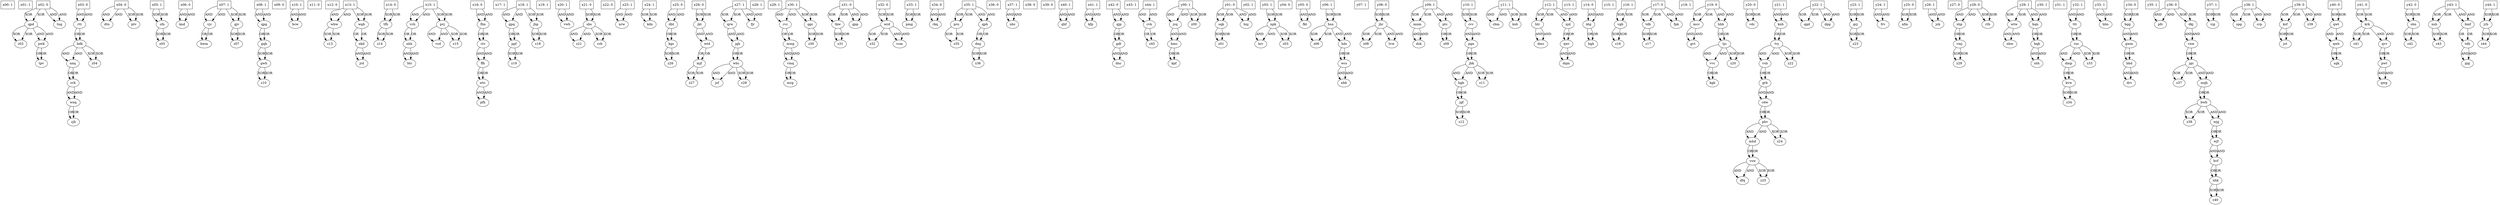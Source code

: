 digraph G {
    x00 [label="x00: 1", shape=box];
    x01 [label="x01: 1", shape=box];
    x02 [label="x02: 0", shape=box];
    x03 [label="x03: 0", shape=box];
    x04 [label="x04: 0", shape=box];
    x05 [label="x05: 1", shape=box];
    x06 [label="x06: 0", shape=box];
    x07 [label="x07: 1", shape=box];
    x08 [label="x08: 1", shape=box];
    x09 [label="x09: 0", shape=box];
    x10 [label="x10: 1", shape=box];
    x11 [label="x11: 0", shape=box];
    x12 [label="x12: 0", shape=box];
    x13 [label="x13: 1", shape=box];
    x14 [label="x14: 0", shape=box];
    x15 [label="x15: 1", shape=box];
    x16 [label="x16: 0", shape=box];
    x17 [label="x17: 1", shape=box];
    x18 [label="x18: 1", shape=box];
    x19 [label="x19: 1", shape=box];
    x20 [label="x20: 1", shape=box];
    x21 [label="x21: 0", shape=box];
    x22 [label="x22: 0", shape=box];
    x23 [label="x23: 1", shape=box];
    x24 [label="x24: 1", shape=box];
    x25 [label="x25: 0", shape=box];
    x26 [label="x26: 0", shape=box];
    x27 [label="x27: 1", shape=box];
    x28 [label="x28: 1", shape=box];
    x29 [label="x29: 1", shape=box];
    x30 [label="x30: 1", shape=box];
    x31 [label="x31: 0", shape=box];
    x32 [label="x32: 0", shape=box];
    x33 [label="x33: 1", shape=box];
    x34 [label="x34: 0", shape=box];
    x35 [label="x35: 1", shape=box];
    x36 [label="x36: 0", shape=box];
    x37 [label="x37: 1", shape=box];
    x38 [label="x38: 0", shape=box];
    x39 [label="x39: 0", shape=box];
    x40 [label="x40: 1", shape=box];
    x41 [label="x41: 1", shape=box];
    x42 [label="x42: 0", shape=box];
    x43 [label="x43: 1", shape=box];
    x44 [label="x44: 1", shape=box];
    y00 [label="y00: 1", shape=box];
    y01 [label="y01: 0", shape=box];
    y02 [label="y02: 1", shape=box];
    y03 [label="y03: 1", shape=box];
    y04 [label="y04: 0", shape=box];
    y05 [label="y05: 0", shape=box];
    y06 [label="y06: 1", shape=box];
    y07 [label="y07: 1", shape=box];
    y08 [label="y08: 0", shape=box];
    y09 [label="y09: 1", shape=box];
    y10 [label="y10: 1", shape=box];
    y11 [label="y11: 1", shape=box];
    y12 [label="y12: 1", shape=box];
    y13 [label="y13: 1", shape=box];
    y14 [label="y14: 0", shape=box];
    y15 [label="y15: 1", shape=box];
    y16 [label="y16: 1", shape=box];
    y17 [label="y17: 0", shape=box];
    y18 [label="y18: 1", shape=box];
    y19 [label="y19: 0", shape=box];
    y20 [label="y20: 0", shape=box];
    y21 [label="y21: 1", shape=box];
    y22 [label="y22: 1", shape=box];
    y23 [label="y23: 1", shape=box];
    y24 [label="y24: 1", shape=box];
    y25 [label="y25: 0", shape=box];
    y26 [label="y26: 1", shape=box];
    y27 [label="y27: 0", shape=box];
    y28 [label="y28: 0", shape=box];
    y29 [label="y29: 1", shape=box];
    y30 [label="y30: 1", shape=box];
    y31 [label="y31: 1", shape=box];
    y32 [label="y32: 1", shape=box];
    y33 [label="y33: 1", shape=box];
    y34 [label="y34: 0", shape=box];
    y35 [label="y35: 1", shape=box];
    y36 [label="y36: 0", shape=box];
    y37 [label="y37: 1", shape=box];
    y38 [label="y38: 1", shape=box];
    y39 [label="y39: 0", shape=box];
    y40 [label="y40: 0", shape=box];
    y41 [label="y41: 0", shape=box];
    y42 [label="y42: 0", shape=box];
    y43 [label="y43: 1", shape=box];
    y44 [label="y44: 1", shape=box];
    wrd -> z32 [label="XOR"];
    wrd -> z32 [label="XOR"];
    y36 -> pfc [label="AND"];
    y36 -> pfc [label="AND"];
    jcq -> bmc [label="AND"];
    jcq -> bmc [label="AND"];
    nkd -> jrd [label="AND"];
    nkd -> jrd [label="AND"];
    y19 -> mcv [label="XOR"];
    y19 -> mcv [label="XOR"];
    y39 -> ksf [label="XOR"];
    y39 -> ksf [label="XOR"];
    whc -> jsf [label="AND"];
    whc -> jsf [label="AND"];
    y00 -> z00 [label="XOR"];
    y00 -> z00 [label="XOR"];
    jgc -> z37 [label="XOR"];
    jgc -> z37 [label="XOR"];
    x02 -> qpd [label="XOR"];
    x02 -> qpd [label="XOR"];
    wrd -> vcm [label="AND"];
    wrd -> vcm [label="AND"];
    y34 -> bgg [label="XOR"];
    y34 -> bgg [label="XOR"];
    vjc -> bwm [label="OR"];
    vjc -> bwm [label="OR"];
    x25 -> dbt [label="AND"];
    x25 -> dbt [label="AND"];
    wtw -> nbw [label="AND"];
    wtw -> nbw [label="AND"];
    vch -> nhh [label="OR"];
    vch -> nhh [label="OR"];
    rnc -> dmp [label="AND"];
    rnc -> dmp [label="AND"];
    x21 -> sbs [label="XOR"];
    x21 -> sbs [label="XOR"];
    qwr -> dqm [label="AND"];
    qwr -> dqm [label="AND"];
    nsb -> z43 [label="XOR"];
    nsb -> z43 [label="XOR"];
    gdt -> dnc [label="AND"];
    gdt -> dnc [label="AND"];
    y09 -> mnm [label="XOR"];
    y09 -> mnm [label="XOR"];
    y28 -> shp [label="AND"];
    y28 -> shp [label="AND"];
    y10 -> cvv [label="XOR"];
    y10 -> cvv [label="XOR"];
    pbv -> mhd [label="AND"];
    pbv -> mhd [label="AND"];
    krk -> z41 [label="XOR"];
    krk -> z41 [label="XOR"];
    cvv -> pgn [label="AND"];
    cvv -> pgn [label="AND"];
    y06 -> hsn [label="XOR"];
    y06 -> hsn [label="XOR"];
    dbt -> kgs [label="OR"];
    dbt -> kgs [label="OR"];
    y25 -> nfm [label="XOR"];
    y25 -> nfm [label="XOR"];
    ppf -> z19 [label="XOR"];
    ppf -> z19 [label="XOR"];
    y36 -> dkj [label="XOR"];
    y36 -> dkj [label="XOR"];
    nnq -> svk [label="OR"];
    nnq -> svk [label="OR"];
    dmj -> z36 [label="XOR"];
    dmj -> z36 [label="XOR"];
    x41 -> kfp [label="AND"];
    x41 -> kfp [label="AND"];
    x40 -> qhf [label="AND"];
    x40 -> qhf [label="AND"];
    bmc -> kpf [label="OR"];
    bmc -> kpf [label="OR"];
    dkj -> vnw [label="AND"];
    dkj -> vnw [label="AND"];
    x04 -> dtn [label="AND"];
    x04 -> dtn [label="AND"];
    y38 -> spg [label="XOR"];
    y38 -> spg [label="XOR"];
    bwb -> z38 [label="XOR"];
    bwb -> z38 [label="XOR"];
    jgh -> whc [label="OR"];
    jgh -> whc [label="OR"];
    cvk -> z45 [label="OR"];
    cvk -> z45 [label="OR"];
    x30 -> rvc [label="AND"];
    x30 -> rvc [label="AND"];
    nhk -> z40 [label="XOR"];
    nhk -> z40 [label="XOR"];
    rvc -> mwg [label="OR"];
    rvc -> mwg [label="OR"];
    whc -> z28 [label="XOR"];
    whc -> z28 [label="XOR"];
    krk -> qvv [label="AND"];
    krk -> qvv [label="AND"];
    y38 -> crp [label="AND"];
    y38 -> crp [label="AND"];
    sfn -> z05 [label="XOR"];
    sfn -> z05 [label="XOR"];
    ktg -> bgh [label="OR"];
    ktg -> bgh [label="OR"];
    y23 -> gcj [label="XOR"];
    y23 -> gcj [label="XOR"];
    x07 -> vjc [label="AND"];
    x07 -> vjc [label="AND"];
    hvf -> nhk [label="OR"];
    hvf -> nhk [label="OR"];
    vsw -> dfq [label="AND"];
    vsw -> dfq [label="AND"];
    x44 -> cvk [label="AND"];
    x44 -> cvk [label="AND"];
    vnw -> jgc [label="OR"];
    vnw -> jgc [label="OR"];
    qrw -> jgh [label="AND"];
    qrw -> jgh [label="AND"];
    grk -> cdw [label="AND"];
    grk -> cdw [label="AND"];
    hhb -> tjc [label="OR"];
    hhb -> tjc [label="OR"];
    vsw -> z25 [label="XOR"];
    vsw -> z25 [label="XOR"];
    bwb -> wjg [label="AND"];
    bwb -> wjg [label="AND"];
    pvj -> vcd [label="AND"];
    pvj -> vcd [label="AND"];
    sqk -> z01 [label="XOR"];
    sqk -> z01 [label="XOR"];
    x31 -> tkw [label="XOR"];
    x31 -> tkw [label="XOR"];
    rnc -> z33 [label="XOR"];
    rnc -> z33 [label="XOR"];
    y11 -> cbm [label="AND"];
    y11 -> cbm [label="AND"];
    y43 -> bmf [label="AND"];
    y43 -> bmf [label="AND"];
    sbs -> z21 [label="AND"];
    sbs -> z21 [label="AND"];
    bgg -> gwm [label="AND"];
    bgg -> gwm [label="AND"];
    y17 -> tdb [label="XOR"];
    y17 -> tdb [label="XOR"];
    qvv -> pwt [label="OR"];
    qvv -> pwt [label="OR"];
    x37 -> nbc [label="AND"];
    x37 -> nbc [label="AND"];
    x42 -> qjp [label="AND"];
    x42 -> qjp [label="AND"];
    y29 -> bqn [label="AND"];
    y29 -> bqn [label="AND"];
    dmp -> kvw [label="OR"];
    dmp -> kvw [label="OR"];
    x10 -> bcw [label="AND"];
    x10 -> bcw [label="AND"];
    y21 -> knb [label="AND"];
    y21 -> knb [label="AND"];
    y16 -> vgb [label="XOR"];
    y16 -> vgb [label="XOR"];
    x20 -> vwh [label="AND"];
    x20 -> vwh [label="AND"];
    hsn -> z06 [label="XOR"];
    hsn -> z06 [label="XOR"];
    gcj -> z23 [label="XOR"];
    gcj -> z23 [label="XOR"];
    pwt -> qwg [label="AND"];
    pwt -> qwg [label="AND"];
    gqb -> gwh [label="XOR"];
    gqb -> gwh [label="XOR"];
    jrb -> z44 [label="XOR"];
    jrb -> z44 [label="XOR"];
    x04 -> ptv [label="XOR"];
    x04 -> ptv [label="XOR"];
    vvc -> kgk [label="OR"];
    vvc -> kgk [label="OR"];
    vmj -> z29 [label="XOR"];
    vmj -> z29 [label="XOR"];
    tdh -> pjg [label="AND"];
    tdh -> pjg [label="AND"];
    wtc -> pfh [label="AND"];
    wtc -> pfh [label="AND"];
    x27 -> qrw [label="XOR"];
    x27 -> qrw [label="XOR"];
    mwg -> vmq [label="AND"];
    mwg -> vmq [label="AND"];
    y29 -> wtw [label="XOR"];
    y29 -> wtw [label="XOR"];
    y44 -> jrb [label="XOR"];
    y44 -> jrb [label="XOR"];
    qjp -> gdt [label="OR"];
    qjp -> gdt [label="OR"];
    y28 -> rtb [label="XOR"];
    y28 -> rtb [label="XOR"];
    x16 -> fhn [label="AND"];
    x16 -> fhn [label="AND"];
    gpq -> ppf [label="OR"];
    gpq -> ppf [label="OR"];
    jkt -> wtd [label="AND"];
    jkt -> wtd [label="AND"];
    vgb -> z16 [label="XOR"];
    vgb -> z16 [label="XOR"];
    y26 -> jck [label="AND"];
    y26 -> jck [label="AND"];
    qwt -> qwh [label="AND"];
    qwt -> qwh [label="AND"];
    wcs -> nbb [label="AND"];
    wcs -> nbb [label="AND"];
    wjf -> hvf [label="AND"];
    wjf -> hvf [label="AND"];
    x27 -> fjr [label="AND"];
    x27 -> fjr [label="AND"];
    bqb -> nth [label="AND"];
    bqb -> nth [label="AND"];
    jhr -> z08 [label="XOR"];
    jhr -> z08 [label="XOR"];
    htr -> dmc [label="AND"];
    htr -> dmc [label="AND"];
    cdw -> pbv [label="OR"];
    cdw -> pbv [label="OR"];
    qpd -> z02 [label="XOR"];
    qpd -> z02 [label="XOR"];
    jgf -> z12 [label="XOR"];
    jgf -> z12 [label="XOR"];
    x13 -> wbw [label="AND"];
    x13 -> wbw [label="AND"];
    y43 -> nsb [label="XOR"];
    y43 -> nsb [label="XOR"];
    rtt -> bdk [label="OR"];
    rtt -> bdk [label="OR"];
    pgn -> jbk [label="OR"];
    pgn -> jbk [label="OR"];
    kvw -> z34 [label="XOR"];
    kvw -> z34 [label="XOR"];
    x18 -> gpq [label="AND"];
    x18 -> gpq [label="AND"];
    jgc -> mqh [label="AND"];
    jgc -> mqh [label="AND"];
    x23 -> nrw [label="AND"];
    x23 -> nrw [label="AND"];
    ffh -> wtc [label="OR"];
    ffh -> wtc [label="OR"];
    tdb -> z17 [label="XOR"];
    tdb -> z17 [label="XOR"];
    x33 -> pmg [label="XOR"];
    x33 -> pmg [label="XOR"];
    y24 -> frv [label="AND"];
    y24 -> frv [label="AND"];
    mcv -> gvt [label="AND"];
    mcv -> gvt [label="AND"];
    pbv -> z24 [label="XOR"];
    pbv -> z24 [label="XOR"];
    x03 -> rtt [label="AND"];
    x03 -> rtt [label="AND"];
    fhn -> ctv [label="OR"];
    fhn -> ctv [label="OR"];
    jhr -> tvw [label="AND"];
    jhr -> tvw [label="AND"];
    gjv -> z07 [label="XOR"];
    gjv -> z07 [label="XOR"];
    ttt -> rnc [label="OR"];
    ttt -> rnc [label="OR"];
    wtd -> mjf [label="OR"];
    wtd -> mjf [label="OR"];
    mnm -> dsk [label="AND"];
    mnm -> dsk [label="AND"];
    jbp -> z18 [label="XOR"];
    jbp -> z18 [label="XOR"];
    mqh -> bwb [label="OR"];
    mqh -> bwb [label="OR"];
    x05 -> sfn [label="XOR"];
    x05 -> sfn [label="XOR"];
    wnq -> cjh [label="OR"];
    wnq -> cjh [label="OR"];
    x14 -> tfh [label="XOR"];
    x14 -> tfh [label="XOR"];
    y40 -> qwt [label="XOR"];
    y40 -> qwt [label="XOR"];
    x02 -> tng [label="AND"];
    x02 -> tng [label="AND"];
    x24 -> kdn [label="XOR"];
    x24 -> kdn [label="XOR"];
    hds -> wcs [label="OR"];
    hds -> wcs [label="OR"];
    y39 -> z39 [label="AND"];
    y39 -> z39 [label="AND"];
    x15 -> vch [label="AND"];
    x15 -> vch [label="AND"];
    wjg -> wjf [label="OR"];
    wjg -> wjf [label="OR"];
    x26 -> jkt [label="XOR"];
    x26 -> jkt [label="XOR"];
    x35 -> prn [label="XOR"];
    x35 -> prn [label="XOR"];
    y12 -> htr [label="XOR"];
    y12 -> htr [label="XOR"];
    sbn -> z42 [label="XOR"];
    sbn -> z42 [label="XOR"];
    vmq -> mrg [label="OR"];
    vmq -> mrg [label="OR"];
    ptc -> z09 [label="OR"];
    ptc -> z09 [label="OR"];
    hgb -> jgf [label="OR"];
    hgb -> jgf [label="OR"];
    mhd -> vsw [label="OR"];
    mhd -> vsw [label="OR"];
    y09 -> ptc [label="AND"];
    y09 -> ptc [label="AND"];
    x34 -> rkq [label="AND"];
    x34 -> rkq [label="AND"];
    wgb -> nkd [label="OR"];
    wgb -> nkd [label="OR"];
    y00 -> jcq [label="AND"];
    y00 -> jcq [label="AND"];
    qph -> dmj [label="OR"];
    qph -> dmj [label="OR"];
    pvj -> z15 [label="XOR"];
    pvj -> z15 [label="XOR"];
    tjc -> vvc [label="AND"];
    tjc -> vvc [label="AND"];
    y41 -> krk [label="XOR"];
    y41 -> krk [label="XOR"];
    njd -> qwr [label="OR"];
    njd -> qwr [label="OR"];
    ksf -> jct [label="XOR"];
    ksf -> jct [label="XOR"];
    bdk -> z04 [label="XOR"];
    bdk -> z04 [label="XOR"];
    y42 -> sbn [label="XOR"];
    y42 -> sbn [label="XOR"];
    npk -> hrr [label="AND"];
    npk -> hrr [label="AND"];
    y14 -> ktg [label="AND"];
    y14 -> ktg [label="AND"];
    y22 -> qgd [label="XOR"];
    y22 -> qgd [label="XOR"];
    qgc -> z30 [label="XOR"];
    qgc -> z30 [label="XOR"];
    qpd -> pwk [label="AND"];
    qpd -> pwk [label="AND"];
    tjc -> z20 [label="XOR"];
    tjc -> z20 [label="XOR"];
    x18 -> jbp [label="XOR"];
    x18 -> jbp [label="XOR"];
    y19 -> hhb [label="AND"];
    y19 -> hhb [label="AND"];
    y22 -> dpg [label="AND"];
    y22 -> dpg [label="AND"];
    shp -> vmj [label="OR"];
    shp -> vmj [label="OR"];
    x15 -> pvj [label="XOR"];
    x15 -> pvj [label="XOR"];
    vsb -> grk [label="OR"];
    vsb -> grk [label="OR"];
    bhd -> drv [label="AND"];
    bhd -> drv [label="AND"];
    prn -> z35 [label="XOR"];
    prn -> z35 [label="XOR"];
    tvj -> vsb [label="AND"];
    tvj -> vsb [label="AND"];
    x32 -> wrd [label="XOR"];
    x32 -> wrd [label="XOR"];
    qpg -> gqb [label="OR"];
    qpg -> gqb [label="OR"];
    tfh -> z14 [label="XOR"];
    tfh -> z14 [label="XOR"];
    jbk -> z11 [label="XOR"];
    jbk -> z11 [label="XOR"];
    nhh -> btr [label="AND"];
    nhh -> btr [label="AND"];
    x06 -> knd [label="AND"];
    x06 -> knd [label="AND"];
    hsn -> hds [label="AND"];
    hsn -> hds [label="AND"];
    bmf -> tdh [label="OR"];
    bmf -> tdh [label="OR"];
    bqn -> bqb [label="OR"];
    bqn -> bqb [label="OR"];
    npk -> z03 [label="XOR"];
    npk -> z03 [label="XOR"];
    y20 -> vdc [label="XOR"];
    y20 -> vdc [label="XOR"];
    y32 -> ttt [label="AND"];
    y32 -> ttt [label="AND"];
    x13 -> wgb [label="XOR"];
    x13 -> wgb [label="XOR"];
    y12 -> njd [label="AND"];
    y12 -> njd [label="AND"];
    x35 -> qph [label="AND"];
    x35 -> qph [label="AND"];
    ctv -> ffh [label="AND"];
    ctv -> ffh [label="AND"];
    y03 -> npk [label="XOR"];
    y03 -> npk [label="XOR"];
    mjf -> z27 [label="XOR"];
    mjf -> z27 [label="XOR"];
    x30 -> qgc [label="XOR"];
    x30 -> qgc [label="XOR"];
    x08 -> qpg [label="AND"];
    x08 -> qpg [label="AND"];
    y08 -> jhr [label="XOR"];
    y08 -> jhr [label="XOR"];
    pwk -> tpv [label="OR"];
    pwk -> tpv [label="OR"];
    gwh -> z10 [label="XOR"];
    gwh -> z10 [label="XOR"];
    tkw -> z31 [label="XOR"];
    tkw -> z31 [label="XOR"];
    sbs -> rcb [label="XOR"];
    sbs -> rcb [label="XOR"];
    y17 -> fpk [label="AND"];
    y17 -> fpk [label="AND"];
    wbw -> z13 [label="XOR"];
    wbw -> z13 [label="XOR"];
    x07 -> gjv [label="XOR"];
    x07 -> gjv [label="XOR"];
    y33 -> hbn [label="AND"];
    y33 -> hbn [label="AND"];
    jbk -> hgb [label="AND"];
    jbk -> hgb [label="AND"];
    y01 -> sqk [label="XOR"];
    y01 -> sqk [label="XOR"];
    y11 -> ksb [label="XOR"];
    y11 -> ksb [label="XOR"];
    knb -> tvj [label="OR"];
    knb -> tvj [label="OR"];
    kgs -> z26 [label="XOR"];
    kgs -> z26 [label="XOR"];
    qwh -> sgk [label="OR"];
    qwh -> sgk [label="OR"];
    x31 -> gpp [label="AND"];
    x31 -> gpp [label="AND"];
    svk -> wnq [label="AND"];
    svk -> wnq [label="AND"];
    bdk -> nnq [label="AND"];
    bdk -> nnq [label="AND"];
    y01 -> hnj [label="AND"];
    y01 -> hnj [label="AND"];
    y05 -> fkt [label="AND"];
    y05 -> fkt [label="AND"];
    tvj -> z22 [label="XOR"];
    tvj -> z22 [label="XOR"];
    gwm -> bhd [label="OR"];
    gwm -> bhd [label="OR"];
    y37 -> vjg [label="XOR"];
    y37 -> vjg [label="XOR"];
}
